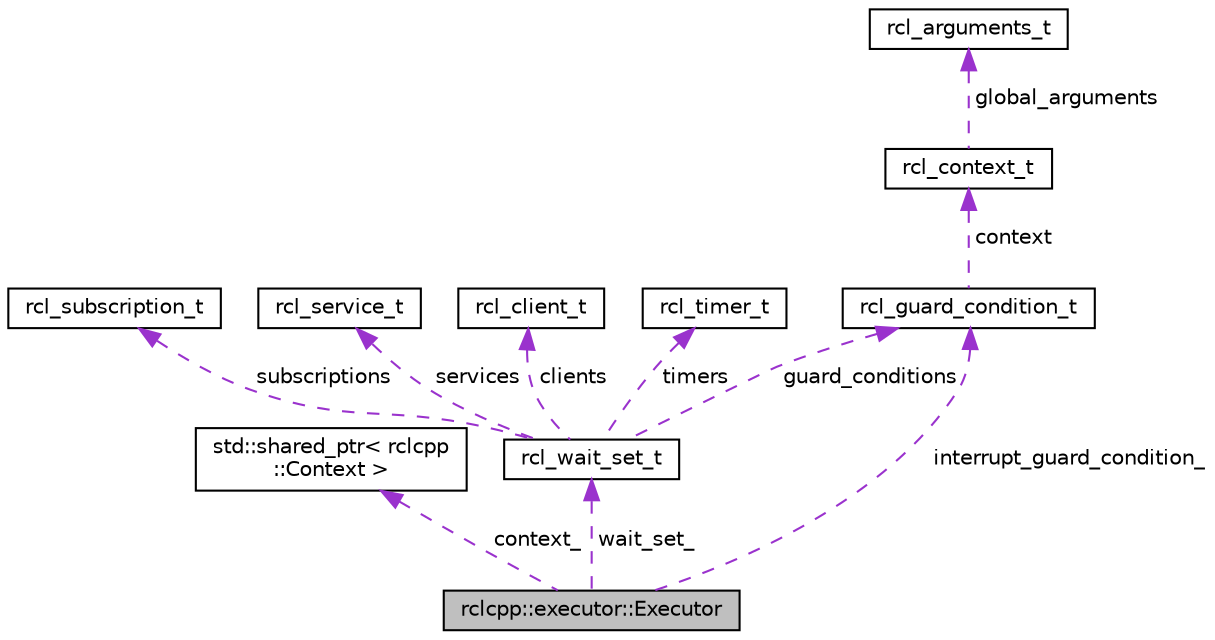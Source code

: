 digraph "rclcpp::executor::Executor"
{
  edge [fontname="Helvetica",fontsize="10",labelfontname="Helvetica",labelfontsize="10"];
  node [fontname="Helvetica",fontsize="10",shape=record];
  Node3 [label="rclcpp::executor::Executor",height=0.2,width=0.4,color="black", fillcolor="grey75", style="filled", fontcolor="black"];
  Node4 -> Node3 [dir="back",color="darkorchid3",fontsize="10",style="dashed",label=" context_" ,fontname="Helvetica"];
  Node4 [label="std::shared_ptr\< rclcpp\l::Context \>",height=0.2,width=0.4,color="black", fillcolor="white", style="filled",URL="/home/developer/workspaces/docs_crystal/doxygen_tag_files/cppreference-doxygen-web.tag.xml$cpp/memory/shared_ptr.html"];
  Node5 -> Node3 [dir="back",color="darkorchid3",fontsize="10",style="dashed",label=" interrupt_guard_condition_" ,fontname="Helvetica"];
  Node5 [label="rcl_guard_condition_t",height=0.2,width=0.4,color="black", fillcolor="white", style="filled",URL="/home/developer/workspaces/docs_crystal/doxygen_tag_files/rcl.tag$structrcl__guard__condition__t.html"];
  Node6 -> Node5 [dir="back",color="darkorchid3",fontsize="10",style="dashed",label=" context" ,fontname="Helvetica"];
  Node6 [label="rcl_context_t",height=0.2,width=0.4,color="black", fillcolor="white", style="filled",URL="/home/developer/workspaces/docs_crystal/doxygen_tag_files/rcl.tag$structrcl__context__t.html"];
  Node7 -> Node6 [dir="back",color="darkorchid3",fontsize="10",style="dashed",label=" global_arguments" ,fontname="Helvetica"];
  Node7 [label="rcl_arguments_t",height=0.2,width=0.4,color="black", fillcolor="white", style="filled",URL="/home/developer/workspaces/docs_crystal/doxygen_tag_files/rcl.tag$structrcl__arguments__t.html"];
  Node8 -> Node3 [dir="back",color="darkorchid3",fontsize="10",style="dashed",label=" wait_set_" ,fontname="Helvetica"];
  Node8 [label="rcl_wait_set_t",height=0.2,width=0.4,color="black", fillcolor="white", style="filled",URL="/home/developer/workspaces/docs_crystal/doxygen_tag_files/rcl.tag$structrcl__wait__set__t.html"];
  Node9 -> Node8 [dir="back",color="darkorchid3",fontsize="10",style="dashed",label=" subscriptions" ,fontname="Helvetica"];
  Node9 [label="rcl_subscription_t",height=0.2,width=0.4,color="black", fillcolor="white", style="filled",URL="/home/developer/workspaces/docs_crystal/doxygen_tag_files/rcl.tag$structrcl__subscription__t.html"];
  Node10 -> Node8 [dir="back",color="darkorchid3",fontsize="10",style="dashed",label=" services" ,fontname="Helvetica"];
  Node10 [label="rcl_service_t",height=0.2,width=0.4,color="black", fillcolor="white", style="filled",URL="/home/developer/workspaces/docs_crystal/doxygen_tag_files/rcl.tag$structrcl__service__t.html"];
  Node5 -> Node8 [dir="back",color="darkorchid3",fontsize="10",style="dashed",label=" guard_conditions" ,fontname="Helvetica"];
  Node11 -> Node8 [dir="back",color="darkorchid3",fontsize="10",style="dashed",label=" clients" ,fontname="Helvetica"];
  Node11 [label="rcl_client_t",height=0.2,width=0.4,color="black", fillcolor="white", style="filled",URL="/home/developer/workspaces/docs_crystal/doxygen_tag_files/rcl.tag$structrcl__client__t.html"];
  Node12 -> Node8 [dir="back",color="darkorchid3",fontsize="10",style="dashed",label=" timers" ,fontname="Helvetica"];
  Node12 [label="rcl_timer_t",height=0.2,width=0.4,color="black", fillcolor="white", style="filled",URL="/home/developer/workspaces/docs_crystal/doxygen_tag_files/rcl.tag$structrcl__timer__t.html"];
}
